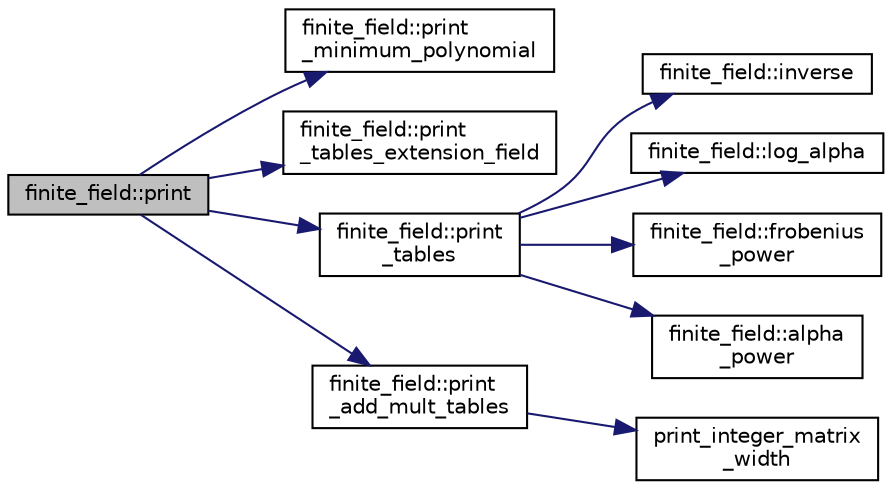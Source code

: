 digraph "finite_field::print"
{
  edge [fontname="Helvetica",fontsize="10",labelfontname="Helvetica",labelfontsize="10"];
  node [fontname="Helvetica",fontsize="10",shape=record];
  rankdir="LR";
  Node15416 [label="finite_field::print",height=0.2,width=0.4,color="black", fillcolor="grey75", style="filled", fontcolor="black"];
  Node15416 -> Node15417 [color="midnightblue",fontsize="10",style="solid",fontname="Helvetica"];
  Node15417 [label="finite_field::print\l_minimum_polynomial",height=0.2,width=0.4,color="black", fillcolor="white", style="filled",URL="$df/d5a/classfinite__field.html#a6d58c4c06994e9637385ff69943f13cb"];
  Node15416 -> Node15418 [color="midnightblue",fontsize="10",style="solid",fontname="Helvetica"];
  Node15418 [label="finite_field::print\l_tables_extension_field",height=0.2,width=0.4,color="black", fillcolor="white", style="filled",URL="$df/d5a/classfinite__field.html#a026b98a814f71c1bfbd6905abb295ee8"];
  Node15416 -> Node15419 [color="midnightblue",fontsize="10",style="solid",fontname="Helvetica"];
  Node15419 [label="finite_field::print\l_tables",height=0.2,width=0.4,color="black", fillcolor="white", style="filled",URL="$df/d5a/classfinite__field.html#aa0bddbd3f44fb6012a198bfc3d0551fc"];
  Node15419 -> Node15420 [color="midnightblue",fontsize="10",style="solid",fontname="Helvetica"];
  Node15420 [label="finite_field::inverse",height=0.2,width=0.4,color="black", fillcolor="white", style="filled",URL="$df/d5a/classfinite__field.html#a69f2a12c01e70b7ce2d115c5221c9cdd"];
  Node15419 -> Node15421 [color="midnightblue",fontsize="10",style="solid",fontname="Helvetica"];
  Node15421 [label="finite_field::log_alpha",height=0.2,width=0.4,color="black", fillcolor="white", style="filled",URL="$df/d5a/classfinite__field.html#a446a83ae0d281ddf44215626f0097305"];
  Node15419 -> Node15422 [color="midnightblue",fontsize="10",style="solid",fontname="Helvetica"];
  Node15422 [label="finite_field::frobenius\l_power",height=0.2,width=0.4,color="black", fillcolor="white", style="filled",URL="$df/d5a/classfinite__field.html#aec23e43aaefc0ed601cdfa3139496a92"];
  Node15419 -> Node15423 [color="midnightblue",fontsize="10",style="solid",fontname="Helvetica"];
  Node15423 [label="finite_field::alpha\l_power",height=0.2,width=0.4,color="black", fillcolor="white", style="filled",URL="$df/d5a/classfinite__field.html#aa1d31b58f7fe2798e20f74890ae29c51"];
  Node15416 -> Node15424 [color="midnightblue",fontsize="10",style="solid",fontname="Helvetica"];
  Node15424 [label="finite_field::print\l_add_mult_tables",height=0.2,width=0.4,color="black", fillcolor="white", style="filled",URL="$df/d5a/classfinite__field.html#ac4f687830f2953f9f7568c541e3e91c7"];
  Node15424 -> Node15425 [color="midnightblue",fontsize="10",style="solid",fontname="Helvetica"];
  Node15425 [label="print_integer_matrix\l_width",height=0.2,width=0.4,color="black", fillcolor="white", style="filled",URL="$d5/db4/io__and__os_8h.html#aa78f3e73fc2179251bd15adbcc31573f"];
}
